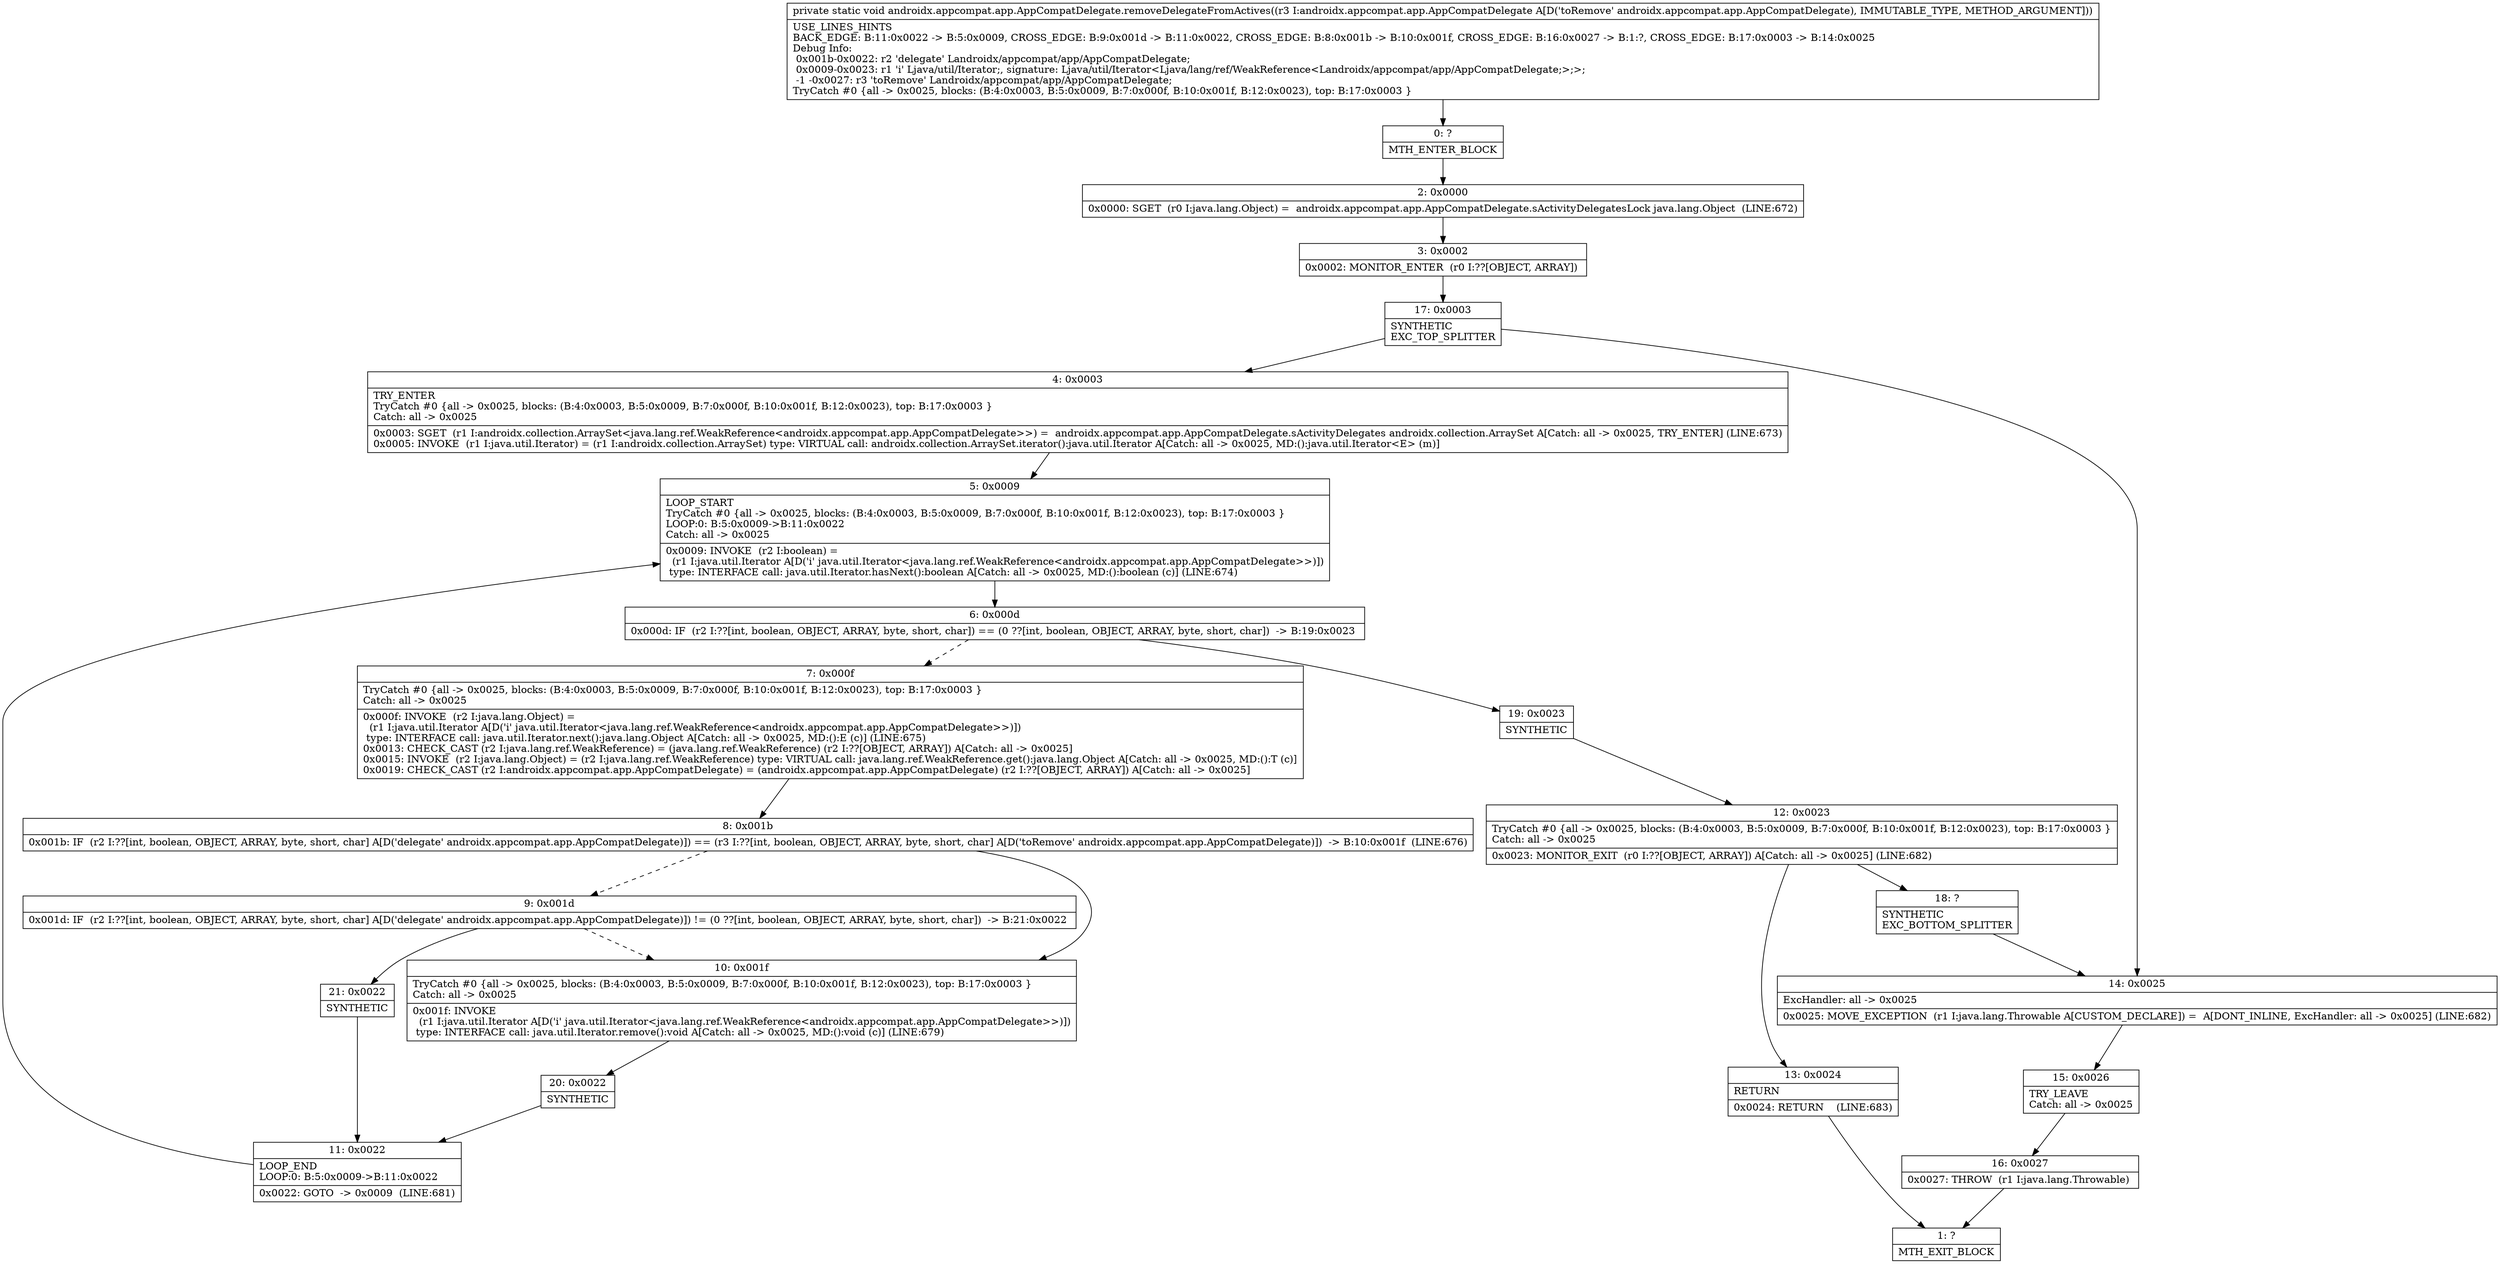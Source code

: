 digraph "CFG forandroidx.appcompat.app.AppCompatDelegate.removeDelegateFromActives(Landroidx\/appcompat\/app\/AppCompatDelegate;)V" {
Node_0 [shape=record,label="{0\:\ ?|MTH_ENTER_BLOCK\l}"];
Node_2 [shape=record,label="{2\:\ 0x0000|0x0000: SGET  (r0 I:java.lang.Object) =  androidx.appcompat.app.AppCompatDelegate.sActivityDelegatesLock java.lang.Object  (LINE:672)\l}"];
Node_3 [shape=record,label="{3\:\ 0x0002|0x0002: MONITOR_ENTER  (r0 I:??[OBJECT, ARRAY]) \l}"];
Node_17 [shape=record,label="{17\:\ 0x0003|SYNTHETIC\lEXC_TOP_SPLITTER\l}"];
Node_4 [shape=record,label="{4\:\ 0x0003|TRY_ENTER\lTryCatch #0 \{all \-\> 0x0025, blocks: (B:4:0x0003, B:5:0x0009, B:7:0x000f, B:10:0x001f, B:12:0x0023), top: B:17:0x0003 \}\lCatch: all \-\> 0x0025\l|0x0003: SGET  (r1 I:androidx.collection.ArraySet\<java.lang.ref.WeakReference\<androidx.appcompat.app.AppCompatDelegate\>\>) =  androidx.appcompat.app.AppCompatDelegate.sActivityDelegates androidx.collection.ArraySet A[Catch: all \-\> 0x0025, TRY_ENTER] (LINE:673)\l0x0005: INVOKE  (r1 I:java.util.Iterator) = (r1 I:androidx.collection.ArraySet) type: VIRTUAL call: androidx.collection.ArraySet.iterator():java.util.Iterator A[Catch: all \-\> 0x0025, MD:():java.util.Iterator\<E\> (m)]\l}"];
Node_5 [shape=record,label="{5\:\ 0x0009|LOOP_START\lTryCatch #0 \{all \-\> 0x0025, blocks: (B:4:0x0003, B:5:0x0009, B:7:0x000f, B:10:0x001f, B:12:0x0023), top: B:17:0x0003 \}\lLOOP:0: B:5:0x0009\-\>B:11:0x0022\lCatch: all \-\> 0x0025\l|0x0009: INVOKE  (r2 I:boolean) = \l  (r1 I:java.util.Iterator A[D('i' java.util.Iterator\<java.lang.ref.WeakReference\<androidx.appcompat.app.AppCompatDelegate\>\>)])\l type: INTERFACE call: java.util.Iterator.hasNext():boolean A[Catch: all \-\> 0x0025, MD:():boolean (c)] (LINE:674)\l}"];
Node_6 [shape=record,label="{6\:\ 0x000d|0x000d: IF  (r2 I:??[int, boolean, OBJECT, ARRAY, byte, short, char]) == (0 ??[int, boolean, OBJECT, ARRAY, byte, short, char])  \-\> B:19:0x0023 \l}"];
Node_7 [shape=record,label="{7\:\ 0x000f|TryCatch #0 \{all \-\> 0x0025, blocks: (B:4:0x0003, B:5:0x0009, B:7:0x000f, B:10:0x001f, B:12:0x0023), top: B:17:0x0003 \}\lCatch: all \-\> 0x0025\l|0x000f: INVOKE  (r2 I:java.lang.Object) = \l  (r1 I:java.util.Iterator A[D('i' java.util.Iterator\<java.lang.ref.WeakReference\<androidx.appcompat.app.AppCompatDelegate\>\>)])\l type: INTERFACE call: java.util.Iterator.next():java.lang.Object A[Catch: all \-\> 0x0025, MD:():E (c)] (LINE:675)\l0x0013: CHECK_CAST (r2 I:java.lang.ref.WeakReference) = (java.lang.ref.WeakReference) (r2 I:??[OBJECT, ARRAY]) A[Catch: all \-\> 0x0025]\l0x0015: INVOKE  (r2 I:java.lang.Object) = (r2 I:java.lang.ref.WeakReference) type: VIRTUAL call: java.lang.ref.WeakReference.get():java.lang.Object A[Catch: all \-\> 0x0025, MD:():T (c)]\l0x0019: CHECK_CAST (r2 I:androidx.appcompat.app.AppCompatDelegate) = (androidx.appcompat.app.AppCompatDelegate) (r2 I:??[OBJECT, ARRAY]) A[Catch: all \-\> 0x0025]\l}"];
Node_8 [shape=record,label="{8\:\ 0x001b|0x001b: IF  (r2 I:??[int, boolean, OBJECT, ARRAY, byte, short, char] A[D('delegate' androidx.appcompat.app.AppCompatDelegate)]) == (r3 I:??[int, boolean, OBJECT, ARRAY, byte, short, char] A[D('toRemove' androidx.appcompat.app.AppCompatDelegate)])  \-\> B:10:0x001f  (LINE:676)\l}"];
Node_9 [shape=record,label="{9\:\ 0x001d|0x001d: IF  (r2 I:??[int, boolean, OBJECT, ARRAY, byte, short, char] A[D('delegate' androidx.appcompat.app.AppCompatDelegate)]) != (0 ??[int, boolean, OBJECT, ARRAY, byte, short, char])  \-\> B:21:0x0022 \l}"];
Node_21 [shape=record,label="{21\:\ 0x0022|SYNTHETIC\l}"];
Node_11 [shape=record,label="{11\:\ 0x0022|LOOP_END\lLOOP:0: B:5:0x0009\-\>B:11:0x0022\l|0x0022: GOTO  \-\> 0x0009  (LINE:681)\l}"];
Node_10 [shape=record,label="{10\:\ 0x001f|TryCatch #0 \{all \-\> 0x0025, blocks: (B:4:0x0003, B:5:0x0009, B:7:0x000f, B:10:0x001f, B:12:0x0023), top: B:17:0x0003 \}\lCatch: all \-\> 0x0025\l|0x001f: INVOKE  \l  (r1 I:java.util.Iterator A[D('i' java.util.Iterator\<java.lang.ref.WeakReference\<androidx.appcompat.app.AppCompatDelegate\>\>)])\l type: INTERFACE call: java.util.Iterator.remove():void A[Catch: all \-\> 0x0025, MD:():void (c)] (LINE:679)\l}"];
Node_20 [shape=record,label="{20\:\ 0x0022|SYNTHETIC\l}"];
Node_19 [shape=record,label="{19\:\ 0x0023|SYNTHETIC\l}"];
Node_12 [shape=record,label="{12\:\ 0x0023|TryCatch #0 \{all \-\> 0x0025, blocks: (B:4:0x0003, B:5:0x0009, B:7:0x000f, B:10:0x001f, B:12:0x0023), top: B:17:0x0003 \}\lCatch: all \-\> 0x0025\l|0x0023: MONITOR_EXIT  (r0 I:??[OBJECT, ARRAY]) A[Catch: all \-\> 0x0025] (LINE:682)\l}"];
Node_13 [shape=record,label="{13\:\ 0x0024|RETURN\l|0x0024: RETURN    (LINE:683)\l}"];
Node_1 [shape=record,label="{1\:\ ?|MTH_EXIT_BLOCK\l}"];
Node_18 [shape=record,label="{18\:\ ?|SYNTHETIC\lEXC_BOTTOM_SPLITTER\l}"];
Node_14 [shape=record,label="{14\:\ 0x0025|ExcHandler: all \-\> 0x0025\l|0x0025: MOVE_EXCEPTION  (r1 I:java.lang.Throwable A[CUSTOM_DECLARE]) =  A[DONT_INLINE, ExcHandler: all \-\> 0x0025] (LINE:682)\l}"];
Node_15 [shape=record,label="{15\:\ 0x0026|TRY_LEAVE\lCatch: all \-\> 0x0025\l}"];
Node_16 [shape=record,label="{16\:\ 0x0027|0x0027: THROW  (r1 I:java.lang.Throwable) \l}"];
MethodNode[shape=record,label="{private static void androidx.appcompat.app.AppCompatDelegate.removeDelegateFromActives((r3 I:androidx.appcompat.app.AppCompatDelegate A[D('toRemove' androidx.appcompat.app.AppCompatDelegate), IMMUTABLE_TYPE, METHOD_ARGUMENT]))  | USE_LINES_HINTS\lBACK_EDGE: B:11:0x0022 \-\> B:5:0x0009, CROSS_EDGE: B:9:0x001d \-\> B:11:0x0022, CROSS_EDGE: B:8:0x001b \-\> B:10:0x001f, CROSS_EDGE: B:16:0x0027 \-\> B:1:?, CROSS_EDGE: B:17:0x0003 \-\> B:14:0x0025\lDebug Info:\l  0x001b\-0x0022: r2 'delegate' Landroidx\/appcompat\/app\/AppCompatDelegate;\l  0x0009\-0x0023: r1 'i' Ljava\/util\/Iterator;, signature: Ljava\/util\/Iterator\<Ljava\/lang\/ref\/WeakReference\<Landroidx\/appcompat\/app\/AppCompatDelegate;\>;\>;\l  \-1 \-0x0027: r3 'toRemove' Landroidx\/appcompat\/app\/AppCompatDelegate;\lTryCatch #0 \{all \-\> 0x0025, blocks: (B:4:0x0003, B:5:0x0009, B:7:0x000f, B:10:0x001f, B:12:0x0023), top: B:17:0x0003 \}\l}"];
MethodNode -> Node_0;Node_0 -> Node_2;
Node_2 -> Node_3;
Node_3 -> Node_17;
Node_17 -> Node_4;
Node_17 -> Node_14;
Node_4 -> Node_5;
Node_5 -> Node_6;
Node_6 -> Node_7[style=dashed];
Node_6 -> Node_19;
Node_7 -> Node_8;
Node_8 -> Node_9[style=dashed];
Node_8 -> Node_10;
Node_9 -> Node_10[style=dashed];
Node_9 -> Node_21;
Node_21 -> Node_11;
Node_11 -> Node_5;
Node_10 -> Node_20;
Node_20 -> Node_11;
Node_19 -> Node_12;
Node_12 -> Node_13;
Node_12 -> Node_18;
Node_13 -> Node_1;
Node_18 -> Node_14;
Node_14 -> Node_15;
Node_15 -> Node_16;
Node_16 -> Node_1;
}

